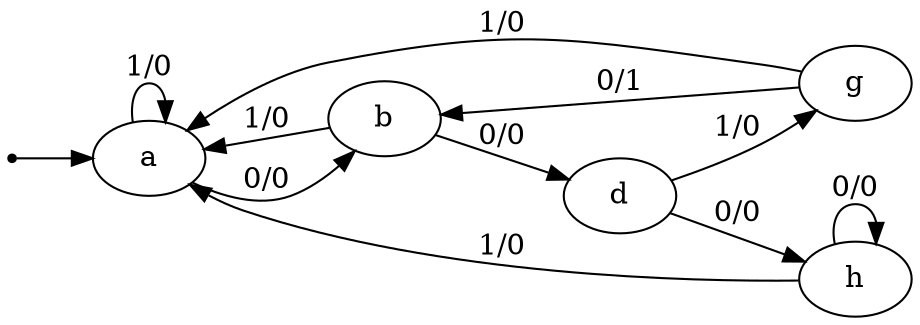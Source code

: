 digraph STG {
    rankdir=LR;

    INIT [shape=point];
    a [label="a"];
    b [label="b"];
    d [label="d"];
    g [label="g"];
    h [label="h"];

    INIT -> a
    a -> b [label="0/0"];
    a -> a [label="1/0"];
    b -> d [label="0/0"];
    b -> a [label="1/0"];
    d -> h [label="0/0"];
    d -> g [label="1/0"];
    g -> b [label="0/1"];
    g -> a [label="1/0"];
    h -> h [label="0/0"];
    h -> a [label="1/0"];
}
